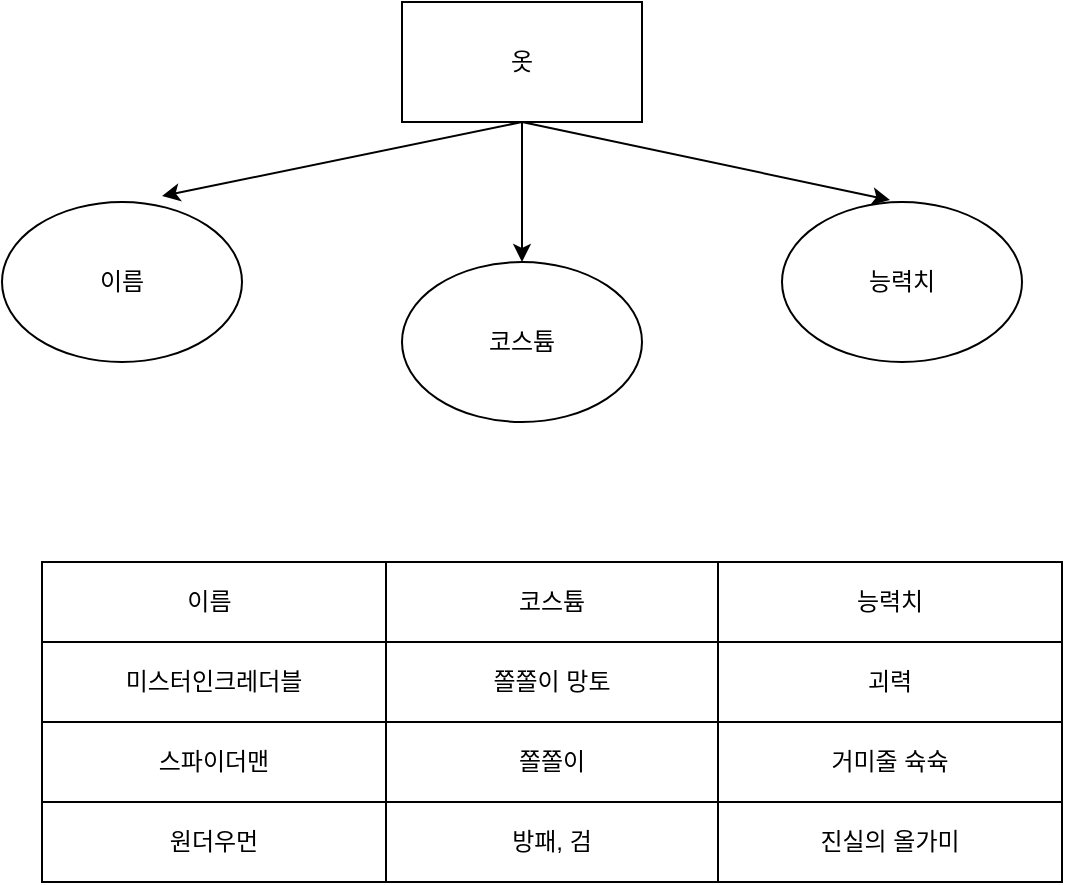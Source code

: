 <mxfile version="16.0.0" type="device"><diagram id="xOMdP3rtPeeccKaFPVjH" name="Page-1"><mxGraphModel dx="1422" dy="762" grid="1" gridSize="10" guides="1" tooltips="1" connect="1" arrows="1" fold="1" page="1" pageScale="1" pageWidth="827" pageHeight="1169" math="0" shadow="0"><root><mxCell id="0"/><mxCell id="1" parent="0"/><mxCell id="I-giS6IzMsVvP5GOU_Zq-2" value="옷" style="rounded=0;whiteSpace=wrap;html=1;" vertex="1" parent="1"><mxGeometry x="340" y="80" width="120" height="60" as="geometry"/></mxCell><mxCell id="I-giS6IzMsVvP5GOU_Zq-3" value="이름" style="ellipse;whiteSpace=wrap;html=1;" vertex="1" parent="1"><mxGeometry x="140" y="180" width="120" height="80" as="geometry"/></mxCell><mxCell id="I-giS6IzMsVvP5GOU_Zq-4" value="코스튬" style="ellipse;whiteSpace=wrap;html=1;" vertex="1" parent="1"><mxGeometry x="340" y="210" width="120" height="80" as="geometry"/></mxCell><mxCell id="I-giS6IzMsVvP5GOU_Zq-6" value="능력치" style="ellipse;whiteSpace=wrap;html=1;" vertex="1" parent="1"><mxGeometry x="530" y="180" width="120" height="80" as="geometry"/></mxCell><mxCell id="I-giS6IzMsVvP5GOU_Zq-7" value="" style="endArrow=classic;html=1;rounded=0;entryX=0.667;entryY=-0.037;entryDx=0;entryDy=0;entryPerimeter=0;exitX=0.5;exitY=1;exitDx=0;exitDy=0;" edge="1" parent="1" source="I-giS6IzMsVvP5GOU_Zq-2" target="I-giS6IzMsVvP5GOU_Zq-3"><mxGeometry width="50" height="50" relative="1" as="geometry"><mxPoint x="250" y="150" as="sourcePoint"/><mxPoint x="300" y="100" as="targetPoint"/></mxGeometry></mxCell><mxCell id="I-giS6IzMsVvP5GOU_Zq-8" value="" style="endArrow=classic;html=1;rounded=0;entryX=0.5;entryY=0;entryDx=0;entryDy=0;exitX=0.5;exitY=1;exitDx=0;exitDy=0;" edge="1" parent="1" source="I-giS6IzMsVvP5GOU_Zq-2" target="I-giS6IzMsVvP5GOU_Zq-4"><mxGeometry width="50" height="50" relative="1" as="geometry"><mxPoint x="410" y="150" as="sourcePoint"/><mxPoint x="230.04" y="187.04" as="targetPoint"/></mxGeometry></mxCell><mxCell id="I-giS6IzMsVvP5GOU_Zq-9" value="" style="endArrow=classic;html=1;rounded=0;entryX=0.45;entryY=-0.012;entryDx=0;entryDy=0;exitX=0.5;exitY=1;exitDx=0;exitDy=0;entryPerimeter=0;" edge="1" parent="1" source="I-giS6IzMsVvP5GOU_Zq-2" target="I-giS6IzMsVvP5GOU_Zq-6"><mxGeometry width="50" height="50" relative="1" as="geometry"><mxPoint x="410" y="150" as="sourcePoint"/><mxPoint x="410" y="220" as="targetPoint"/></mxGeometry></mxCell><mxCell id="I-giS6IzMsVvP5GOU_Zq-23" value="" style="shape=table;html=1;whiteSpace=wrap;startSize=0;container=1;collapsible=0;childLayout=tableLayout;" vertex="1" parent="1"><mxGeometry x="160" y="360" width="510" height="160" as="geometry"/></mxCell><mxCell id="I-giS6IzMsVvP5GOU_Zq-24" value="" style="shape=partialRectangle;html=1;whiteSpace=wrap;collapsible=0;dropTarget=0;pointerEvents=0;fillColor=none;top=0;left=0;bottom=0;right=0;points=[[0,0.5],[1,0.5]];portConstraint=eastwest;" vertex="1" parent="I-giS6IzMsVvP5GOU_Zq-23"><mxGeometry width="510" height="40" as="geometry"/></mxCell><mxCell id="I-giS6IzMsVvP5GOU_Zq-25" value="이름&lt;span style=&quot;white-space: pre&quot;&gt;&#9;&lt;/span&gt;" style="shape=partialRectangle;html=1;whiteSpace=wrap;connectable=0;fillColor=none;top=0;left=0;bottom=0;right=0;overflow=hidden;pointerEvents=1;" vertex="1" parent="I-giS6IzMsVvP5GOU_Zq-24"><mxGeometry width="172" height="40" as="geometry"><mxRectangle width="172" height="40" as="alternateBounds"/></mxGeometry></mxCell><mxCell id="I-giS6IzMsVvP5GOU_Zq-26" value="코스튬" style="shape=partialRectangle;html=1;whiteSpace=wrap;connectable=0;fillColor=none;top=0;left=0;bottom=0;right=0;overflow=hidden;pointerEvents=1;" vertex="1" parent="I-giS6IzMsVvP5GOU_Zq-24"><mxGeometry x="172" width="166" height="40" as="geometry"><mxRectangle width="166" height="40" as="alternateBounds"/></mxGeometry></mxCell><mxCell id="I-giS6IzMsVvP5GOU_Zq-27" value="능력치" style="shape=partialRectangle;html=1;whiteSpace=wrap;connectable=0;fillColor=none;top=0;left=0;bottom=0;right=0;overflow=hidden;pointerEvents=1;" vertex="1" parent="I-giS6IzMsVvP5GOU_Zq-24"><mxGeometry x="338" width="172" height="40" as="geometry"><mxRectangle width="172" height="40" as="alternateBounds"/></mxGeometry></mxCell><mxCell id="I-giS6IzMsVvP5GOU_Zq-28" value="" style="shape=partialRectangle;html=1;whiteSpace=wrap;collapsible=0;dropTarget=0;pointerEvents=0;fillColor=none;top=0;left=0;bottom=0;right=0;points=[[0,0.5],[1,0.5]];portConstraint=eastwest;" vertex="1" parent="I-giS6IzMsVvP5GOU_Zq-23"><mxGeometry y="40" width="510" height="40" as="geometry"/></mxCell><mxCell id="I-giS6IzMsVvP5GOU_Zq-29" value="미스터인크레더블" style="shape=partialRectangle;html=1;whiteSpace=wrap;connectable=0;fillColor=none;top=0;left=0;bottom=0;right=0;overflow=hidden;pointerEvents=1;" vertex="1" parent="I-giS6IzMsVvP5GOU_Zq-28"><mxGeometry width="172" height="40" as="geometry"><mxRectangle width="172" height="40" as="alternateBounds"/></mxGeometry></mxCell><mxCell id="I-giS6IzMsVvP5GOU_Zq-30" value="쫄쫄이 망토" style="shape=partialRectangle;html=1;whiteSpace=wrap;connectable=0;fillColor=none;top=0;left=0;bottom=0;right=0;overflow=hidden;pointerEvents=1;" vertex="1" parent="I-giS6IzMsVvP5GOU_Zq-28"><mxGeometry x="172" width="166" height="40" as="geometry"><mxRectangle width="166" height="40" as="alternateBounds"/></mxGeometry></mxCell><mxCell id="I-giS6IzMsVvP5GOU_Zq-31" value="괴력" style="shape=partialRectangle;html=1;whiteSpace=wrap;connectable=0;fillColor=none;top=0;left=0;bottom=0;right=0;overflow=hidden;pointerEvents=1;" vertex="1" parent="I-giS6IzMsVvP5GOU_Zq-28"><mxGeometry x="338" width="172" height="40" as="geometry"><mxRectangle width="172" height="40" as="alternateBounds"/></mxGeometry></mxCell><mxCell id="I-giS6IzMsVvP5GOU_Zq-32" value="" style="shape=partialRectangle;html=1;whiteSpace=wrap;collapsible=0;dropTarget=0;pointerEvents=0;fillColor=none;top=0;left=0;bottom=0;right=0;points=[[0,0.5],[1,0.5]];portConstraint=eastwest;" vertex="1" parent="I-giS6IzMsVvP5GOU_Zq-23"><mxGeometry y="80" width="510" height="40" as="geometry"/></mxCell><mxCell id="I-giS6IzMsVvP5GOU_Zq-33" value="스파이더맨" style="shape=partialRectangle;html=1;whiteSpace=wrap;connectable=0;fillColor=none;top=0;left=0;bottom=0;right=0;overflow=hidden;pointerEvents=1;" vertex="1" parent="I-giS6IzMsVvP5GOU_Zq-32"><mxGeometry width="172" height="40" as="geometry"><mxRectangle width="172" height="40" as="alternateBounds"/></mxGeometry></mxCell><mxCell id="I-giS6IzMsVvP5GOU_Zq-34" value="쫄쫄이" style="shape=partialRectangle;html=1;whiteSpace=wrap;connectable=0;fillColor=none;top=0;left=0;bottom=0;right=0;overflow=hidden;pointerEvents=1;" vertex="1" parent="I-giS6IzMsVvP5GOU_Zq-32"><mxGeometry x="172" width="166" height="40" as="geometry"><mxRectangle width="166" height="40" as="alternateBounds"/></mxGeometry></mxCell><mxCell id="I-giS6IzMsVvP5GOU_Zq-35" value="거미줄 슉슉" style="shape=partialRectangle;html=1;whiteSpace=wrap;connectable=0;fillColor=none;top=0;left=0;bottom=0;right=0;overflow=hidden;pointerEvents=1;" vertex="1" parent="I-giS6IzMsVvP5GOU_Zq-32"><mxGeometry x="338" width="172" height="40" as="geometry"><mxRectangle width="172" height="40" as="alternateBounds"/></mxGeometry></mxCell><mxCell id="I-giS6IzMsVvP5GOU_Zq-40" value="" style="shape=partialRectangle;html=1;whiteSpace=wrap;collapsible=0;dropTarget=0;pointerEvents=0;fillColor=none;top=0;left=0;bottom=0;right=0;points=[[0,0.5],[1,0.5]];portConstraint=eastwest;" vertex="1" parent="I-giS6IzMsVvP5GOU_Zq-23"><mxGeometry y="120" width="510" height="40" as="geometry"/></mxCell><mxCell id="I-giS6IzMsVvP5GOU_Zq-41" value="원더우먼" style="shape=partialRectangle;html=1;whiteSpace=wrap;connectable=0;fillColor=none;top=0;left=0;bottom=0;right=0;overflow=hidden;pointerEvents=1;" vertex="1" parent="I-giS6IzMsVvP5GOU_Zq-40"><mxGeometry width="172" height="40" as="geometry"><mxRectangle width="172" height="40" as="alternateBounds"/></mxGeometry></mxCell><mxCell id="I-giS6IzMsVvP5GOU_Zq-42" value="방패, 검" style="shape=partialRectangle;html=1;whiteSpace=wrap;connectable=0;fillColor=none;top=0;left=0;bottom=0;right=0;overflow=hidden;pointerEvents=1;" vertex="1" parent="I-giS6IzMsVvP5GOU_Zq-40"><mxGeometry x="172" width="166" height="40" as="geometry"><mxRectangle width="166" height="40" as="alternateBounds"/></mxGeometry></mxCell><mxCell id="I-giS6IzMsVvP5GOU_Zq-43" value="진실의 올가미" style="shape=partialRectangle;html=1;whiteSpace=wrap;connectable=0;fillColor=none;top=0;left=0;bottom=0;right=0;overflow=hidden;pointerEvents=1;" vertex="1" parent="I-giS6IzMsVvP5GOU_Zq-40"><mxGeometry x="338" width="172" height="40" as="geometry"><mxRectangle width="172" height="40" as="alternateBounds"/></mxGeometry></mxCell></root></mxGraphModel></diagram></mxfile>